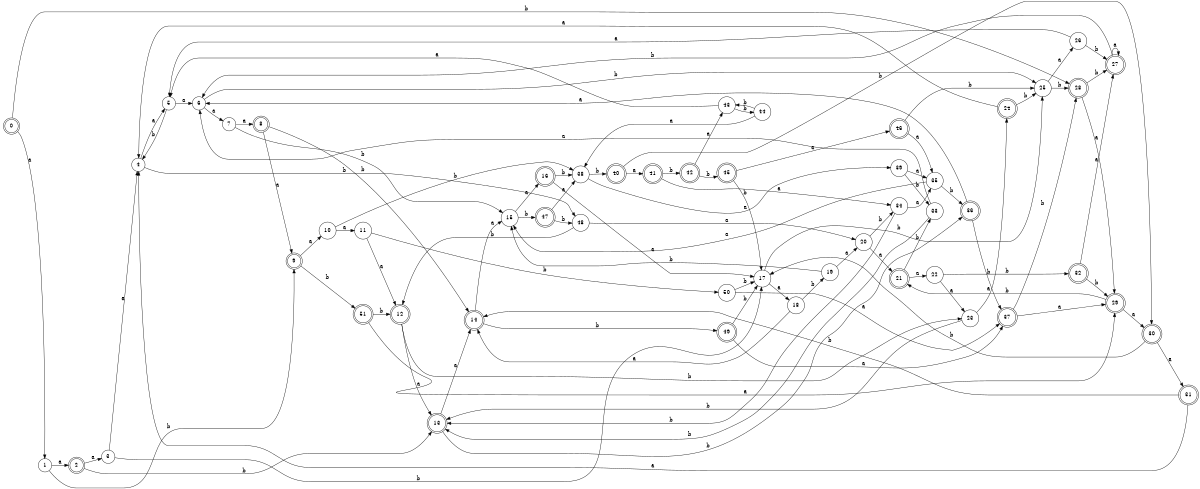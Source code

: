 digraph n42_2 {
__start0 [label="" shape="none"];

rankdir=LR;
size="8,5";

s0 [style="rounded,filled", color="black", fillcolor="white" shape="doublecircle", label="0"];
s1 [style="filled", color="black", fillcolor="white" shape="circle", label="1"];
s2 [style="rounded,filled", color="black", fillcolor="white" shape="doublecircle", label="2"];
s3 [style="filled", color="black", fillcolor="white" shape="circle", label="3"];
s4 [style="filled", color="black", fillcolor="white" shape="circle", label="4"];
s5 [style="filled", color="black", fillcolor="white" shape="circle", label="5"];
s6 [style="filled", color="black", fillcolor="white" shape="circle", label="6"];
s7 [style="filled", color="black", fillcolor="white" shape="circle", label="7"];
s8 [style="rounded,filled", color="black", fillcolor="white" shape="doublecircle", label="8"];
s9 [style="rounded,filled", color="black", fillcolor="white" shape="doublecircle", label="9"];
s10 [style="filled", color="black", fillcolor="white" shape="circle", label="10"];
s11 [style="filled", color="black", fillcolor="white" shape="circle", label="11"];
s12 [style="rounded,filled", color="black", fillcolor="white" shape="doublecircle", label="12"];
s13 [style="rounded,filled", color="black", fillcolor="white" shape="doublecircle", label="13"];
s14 [style="rounded,filled", color="black", fillcolor="white" shape="doublecircle", label="14"];
s15 [style="filled", color="black", fillcolor="white" shape="circle", label="15"];
s16 [style="rounded,filled", color="black", fillcolor="white" shape="doublecircle", label="16"];
s17 [style="filled", color="black", fillcolor="white" shape="circle", label="17"];
s18 [style="filled", color="black", fillcolor="white" shape="circle", label="18"];
s19 [style="filled", color="black", fillcolor="white" shape="circle", label="19"];
s20 [style="filled", color="black", fillcolor="white" shape="circle", label="20"];
s21 [style="rounded,filled", color="black", fillcolor="white" shape="doublecircle", label="21"];
s22 [style="filled", color="black", fillcolor="white" shape="circle", label="22"];
s23 [style="filled", color="black", fillcolor="white" shape="circle", label="23"];
s24 [style="rounded,filled", color="black", fillcolor="white" shape="doublecircle", label="24"];
s25 [style="filled", color="black", fillcolor="white" shape="circle", label="25"];
s26 [style="filled", color="black", fillcolor="white" shape="circle", label="26"];
s27 [style="rounded,filled", color="black", fillcolor="white" shape="doublecircle", label="27"];
s28 [style="rounded,filled", color="black", fillcolor="white" shape="doublecircle", label="28"];
s29 [style="rounded,filled", color="black", fillcolor="white" shape="doublecircle", label="29"];
s30 [style="rounded,filled", color="black", fillcolor="white" shape="doublecircle", label="30"];
s31 [style="rounded,filled", color="black", fillcolor="white" shape="doublecircle", label="31"];
s32 [style="rounded,filled", color="black", fillcolor="white" shape="doublecircle", label="32"];
s33 [style="filled", color="black", fillcolor="white" shape="circle", label="33"];
s34 [style="filled", color="black", fillcolor="white" shape="circle", label="34"];
s35 [style="filled", color="black", fillcolor="white" shape="circle", label="35"];
s36 [style="rounded,filled", color="black", fillcolor="white" shape="doublecircle", label="36"];
s37 [style="rounded,filled", color="black", fillcolor="white" shape="doublecircle", label="37"];
s38 [style="filled", color="black", fillcolor="white" shape="circle", label="38"];
s39 [style="filled", color="black", fillcolor="white" shape="circle", label="39"];
s40 [style="rounded,filled", color="black", fillcolor="white" shape="doublecircle", label="40"];
s41 [style="rounded,filled", color="black", fillcolor="white" shape="doublecircle", label="41"];
s42 [style="rounded,filled", color="black", fillcolor="white" shape="doublecircle", label="42"];
s43 [style="filled", color="black", fillcolor="white" shape="circle", label="43"];
s44 [style="filled", color="black", fillcolor="white" shape="circle", label="44"];
s45 [style="rounded,filled", color="black", fillcolor="white" shape="doublecircle", label="45"];
s46 [style="rounded,filled", color="black", fillcolor="white" shape="doublecircle", label="46"];
s47 [style="rounded,filled", color="black", fillcolor="white" shape="doublecircle", label="47"];
s48 [style="filled", color="black", fillcolor="white" shape="circle", label="48"];
s49 [style="rounded,filled", color="black", fillcolor="white" shape="doublecircle", label="49"];
s50 [style="filled", color="black", fillcolor="white" shape="circle", label="50"];
s51 [style="rounded,filled", color="black", fillcolor="white" shape="doublecircle", label="51"];
s0 -> s1 [label="a"];
s0 -> s28 [label="b"];
s1 -> s2 [label="a"];
s1 -> s9 [label="b"];
s2 -> s3 [label="a"];
s2 -> s13 [label="b"];
s3 -> s4 [label="a"];
s3 -> s17 [label="b"];
s4 -> s5 [label="a"];
s4 -> s48 [label="b"];
s5 -> s6 [label="a"];
s5 -> s4 [label="b"];
s6 -> s7 [label="a"];
s6 -> s25 [label="b"];
s7 -> s8 [label="a"];
s7 -> s15 [label="b"];
s8 -> s9 [label="a"];
s8 -> s14 [label="b"];
s9 -> s10 [label="a"];
s9 -> s51 [label="b"];
s10 -> s11 [label="a"];
s10 -> s38 [label="b"];
s11 -> s12 [label="a"];
s11 -> s50 [label="b"];
s12 -> s13 [label="a"];
s12 -> s23 [label="b"];
s13 -> s14 [label="a"];
s13 -> s36 [label="b"];
s14 -> s15 [label="a"];
s14 -> s49 [label="b"];
s15 -> s16 [label="a"];
s15 -> s47 [label="b"];
s16 -> s17 [label="a"];
s16 -> s38 [label="b"];
s17 -> s18 [label="a"];
s17 -> s25 [label="b"];
s18 -> s14 [label="a"];
s18 -> s19 [label="b"];
s19 -> s20 [label="a"];
s19 -> s15 [label="b"];
s20 -> s21 [label="a"];
s20 -> s34 [label="b"];
s21 -> s22 [label="a"];
s21 -> s33 [label="b"];
s22 -> s23 [label="a"];
s22 -> s32 [label="b"];
s23 -> s24 [label="a"];
s23 -> s13 [label="b"];
s24 -> s4 [label="a"];
s24 -> s25 [label="b"];
s25 -> s26 [label="a"];
s25 -> s28 [label="b"];
s26 -> s5 [label="a"];
s26 -> s27 [label="b"];
s27 -> s27 [label="a"];
s27 -> s6 [label="b"];
s28 -> s29 [label="a"];
s28 -> s27 [label="b"];
s29 -> s30 [label="a"];
s29 -> s21 [label="b"];
s30 -> s31 [label="a"];
s30 -> s17 [label="b"];
s31 -> s4 [label="a"];
s31 -> s14 [label="b"];
s32 -> s27 [label="a"];
s32 -> s29 [label="b"];
s33 -> s6 [label="a"];
s33 -> s13 [label="b"];
s34 -> s35 [label="a"];
s34 -> s13 [label="b"];
s35 -> s15 [label="a"];
s35 -> s36 [label="b"];
s36 -> s6 [label="a"];
s36 -> s37 [label="b"];
s37 -> s29 [label="a"];
s37 -> s28 [label="b"];
s38 -> s39 [label="a"];
s38 -> s40 [label="b"];
s39 -> s35 [label="a"];
s39 -> s33 [label="b"];
s40 -> s41 [label="a"];
s40 -> s30 [label="b"];
s41 -> s34 [label="a"];
s41 -> s42 [label="b"];
s42 -> s43 [label="a"];
s42 -> s45 [label="b"];
s43 -> s5 [label="a"];
s43 -> s44 [label="b"];
s44 -> s38 [label="a"];
s44 -> s43 [label="b"];
s45 -> s46 [label="a"];
s45 -> s17 [label="b"];
s46 -> s35 [label="a"];
s46 -> s25 [label="b"];
s47 -> s38 [label="a"];
s47 -> s48 [label="b"];
s48 -> s20 [label="a"];
s48 -> s12 [label="b"];
s49 -> s37 [label="a"];
s49 -> s17 [label="b"];
s50 -> s37 [label="a"];
s50 -> s17 [label="b"];
s51 -> s29 [label="a"];
s51 -> s12 [label="b"];

}